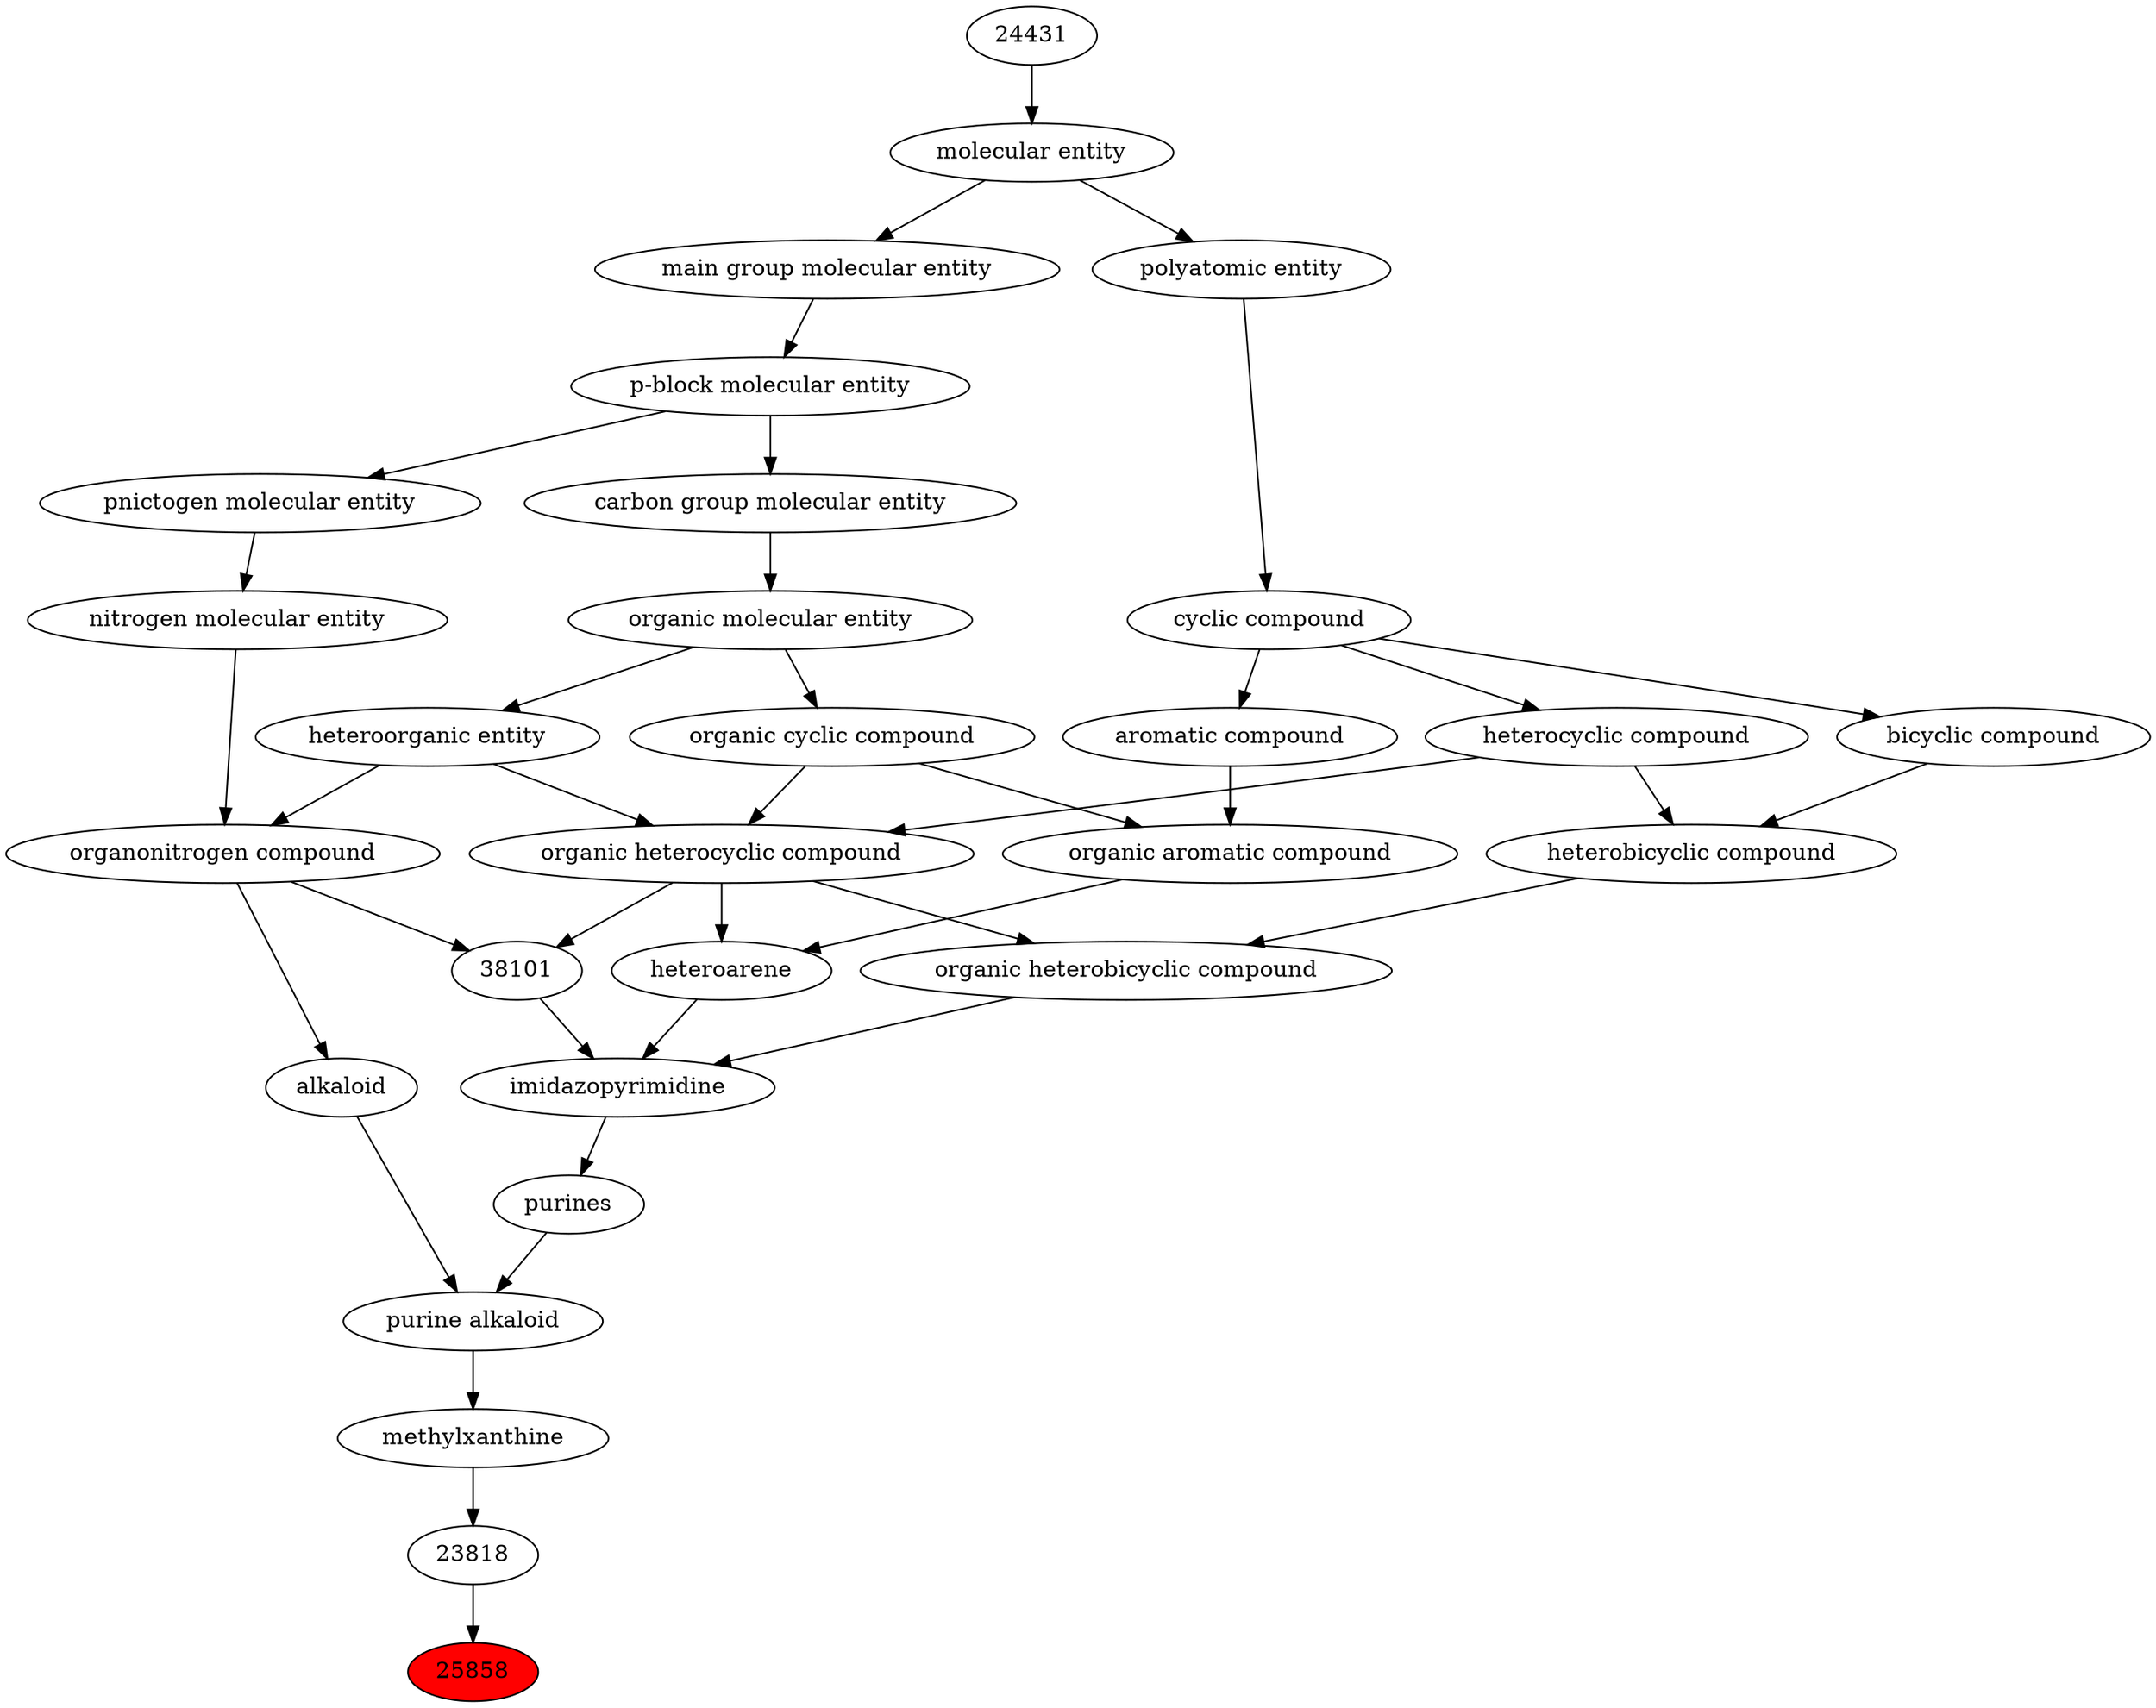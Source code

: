 digraph tree{ 
25858 [label="25858" fillcolor=red style=filled]
23818 -> 25858
23818 [label="23818"]
25348 -> 23818
25348 [label="methylxanthine"]
26385 -> 25348
26385 [label="purine alkaloid"]
26401 -> 26385
22315 -> 26385
26401 [label="purines"]
35875 -> 26401
22315 [label="alkaloid"]
35352 -> 22315
35875 [label="imidazopyrimidine"]
27171 -> 35875
38101 -> 35875
33833 -> 35875
35352 [label="organonitrogen compound"]
51143 -> 35352
33285 -> 35352
27171 [label="organic heterobicyclic compound"]
33672 -> 27171
24532 -> 27171
38101 [label="38101"]
24532 -> 38101
35352 -> 38101
33833 [label="heteroarene"]
33659 -> 33833
24532 -> 33833
51143 [label="nitrogen molecular entity"]
33302 -> 51143
33285 [label="heteroorganic entity"]
50860 -> 33285
33672 [label="heterobicyclic compound"]
33636 -> 33672
5686 -> 33672
24532 [label="organic heterocyclic compound"]
33285 -> 24532
33832 -> 24532
5686 -> 24532
33659 [label="organic aromatic compound"]
33832 -> 33659
33655 -> 33659
33302 [label="pnictogen molecular entity"]
33675 -> 33302
50860 [label="organic molecular entity"]
33582 -> 50860
33636 [label="bicyclic compound"]
33595 -> 33636
5686 [label="heterocyclic compound"]
33595 -> 5686
33832 [label="organic cyclic compound"]
50860 -> 33832
33655 [label="aromatic compound"]
33595 -> 33655
33675 [label="p-block molecular entity"]
33579 -> 33675
33582 [label="carbon group molecular entity"]
33675 -> 33582
33595 [label="cyclic compound"]
36357 -> 33595
33579 [label="main group molecular entity"]
23367 -> 33579
36357 [label="polyatomic entity"]
23367 -> 36357
23367 [label="molecular entity"]
24431 -> 23367
24431 [label="24431"]
}